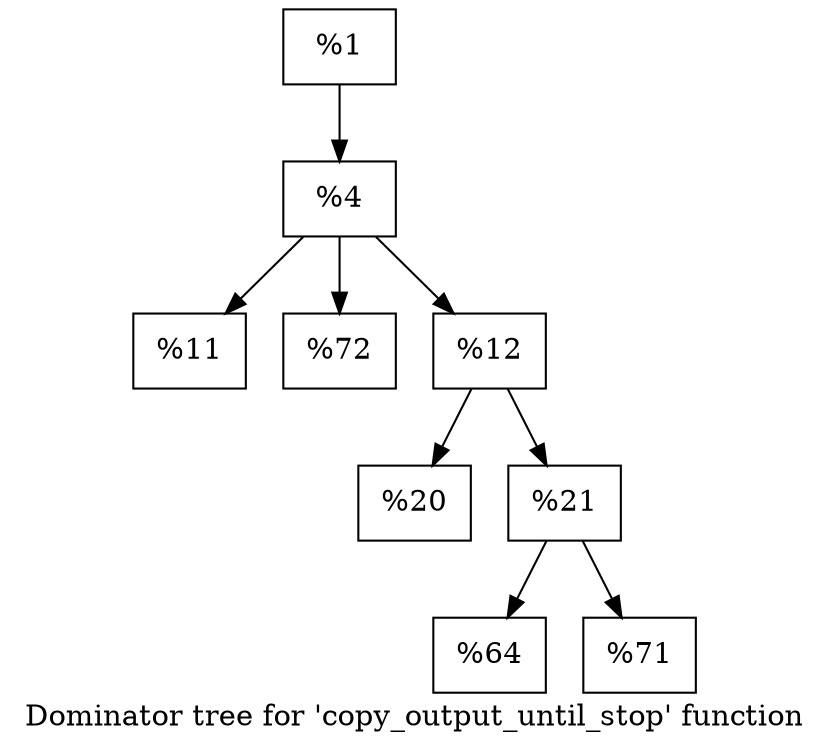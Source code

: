 digraph "Dominator tree for 'copy_output_until_stop' function" {
	label="Dominator tree for 'copy_output_until_stop' function";

	Node0x1e84250 [shape=record,label="{%1}"];
	Node0x1e84250 -> Node0x216b530;
	Node0x216b530 [shape=record,label="{%4}"];
	Node0x216b530 -> Node0x2164e10;
	Node0x216b530 -> Node0x2197890;
	Node0x216b530 -> Node0x2193e20;
	Node0x2164e10 [shape=record,label="{%11}"];
	Node0x2197890 [shape=record,label="{%72}"];
	Node0x2193e20 [shape=record,label="{%12}"];
	Node0x2193e20 -> Node0x2157580;
	Node0x2193e20 -> Node0x2182750;
	Node0x2157580 [shape=record,label="{%20}"];
	Node0x2182750 [shape=record,label="{%21}"];
	Node0x2182750 -> Node0x21df230;
	Node0x2182750 -> Node0x2190a10;
	Node0x21df230 [shape=record,label="{%64}"];
	Node0x2190a10 [shape=record,label="{%71}"];
}
